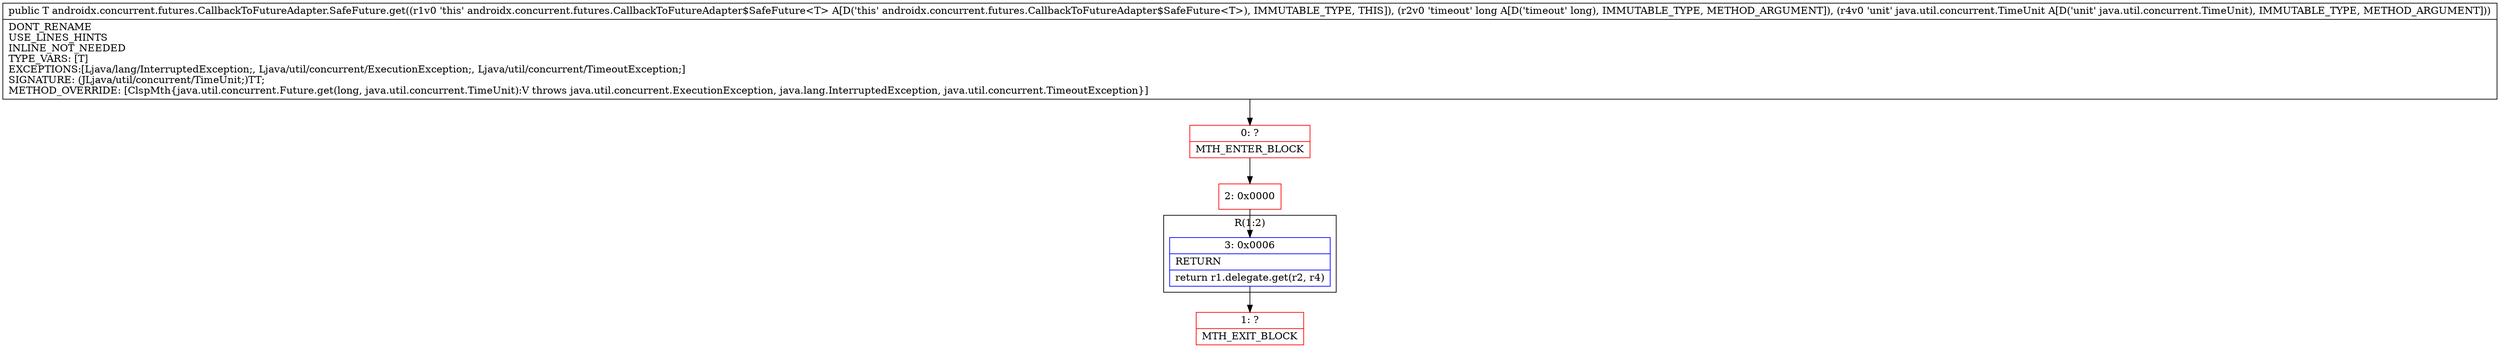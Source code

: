 digraph "CFG forandroidx.concurrent.futures.CallbackToFutureAdapter.SafeFuture.get(JLjava\/util\/concurrent\/TimeUnit;)Ljava\/lang\/Object;" {
subgraph cluster_Region_421751814 {
label = "R(1:2)";
node [shape=record,color=blue];
Node_3 [shape=record,label="{3\:\ 0x0006|RETURN\l|return r1.delegate.get(r2, r4)\l}"];
}
Node_0 [shape=record,color=red,label="{0\:\ ?|MTH_ENTER_BLOCK\l}"];
Node_2 [shape=record,color=red,label="{2\:\ 0x0000}"];
Node_1 [shape=record,color=red,label="{1\:\ ?|MTH_EXIT_BLOCK\l}"];
MethodNode[shape=record,label="{public T androidx.concurrent.futures.CallbackToFutureAdapter.SafeFuture.get((r1v0 'this' androidx.concurrent.futures.CallbackToFutureAdapter$SafeFuture\<T\> A[D('this' androidx.concurrent.futures.CallbackToFutureAdapter$SafeFuture\<T\>), IMMUTABLE_TYPE, THIS]), (r2v0 'timeout' long A[D('timeout' long), IMMUTABLE_TYPE, METHOD_ARGUMENT]), (r4v0 'unit' java.util.concurrent.TimeUnit A[D('unit' java.util.concurrent.TimeUnit), IMMUTABLE_TYPE, METHOD_ARGUMENT]))  | DONT_RENAME\lUSE_LINES_HINTS\lINLINE_NOT_NEEDED\lTYPE_VARS: [T]\lEXCEPTIONS:[Ljava\/lang\/InterruptedException;, Ljava\/util\/concurrent\/ExecutionException;, Ljava\/util\/concurrent\/TimeoutException;]\lSIGNATURE: (JLjava\/util\/concurrent\/TimeUnit;)TT;\lMETHOD_OVERRIDE: [ClspMth\{java.util.concurrent.Future.get(long, java.util.concurrent.TimeUnit):V throws java.util.concurrent.ExecutionException, java.lang.InterruptedException, java.util.concurrent.TimeoutException\}]\l}"];
MethodNode -> Node_0;Node_3 -> Node_1;
Node_0 -> Node_2;
Node_2 -> Node_3;
}

